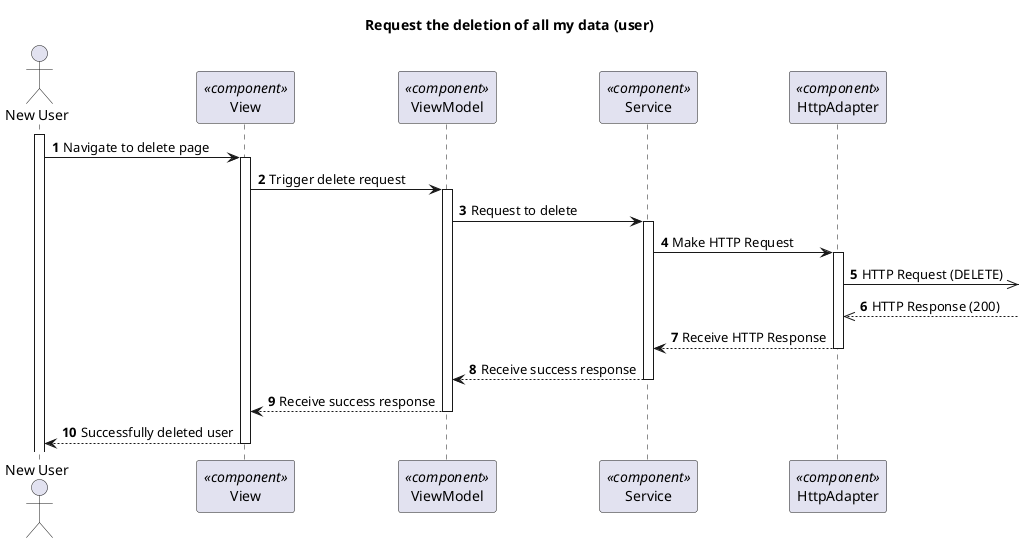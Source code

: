 @startuml Process View - Level 3

autonumber
skinparam packageStyle rect

title Request the deletion of all my data (user)

actor "New User" as NU
participant "View" as view <<component>>
participant "ViewModel" as viewModel <<component>>
participant "Service" as service <<component>>
participant "HttpAdapter" as httpAdapter <<component>>

activate NU
NU-> view : Navigate to delete page
activate view
view -> viewModel : Trigger delete request
activate viewModel
viewModel -> service : Request to delete
activate service
service -> httpAdapter : Make HTTP Request
activate httpAdapter
httpAdapter ->> : HTTP Request (DELETE)
httpAdapter <<-- : HTTP Response (200)
httpAdapter --> service : Receive HTTP Response
deactivate httpAdapter
service --> viewModel : Receive success response
deactivate service
viewModel --> view : Receive success response
deactivate viewModel
view --> NU : Successfully deleted user
deactivate view
@enduml